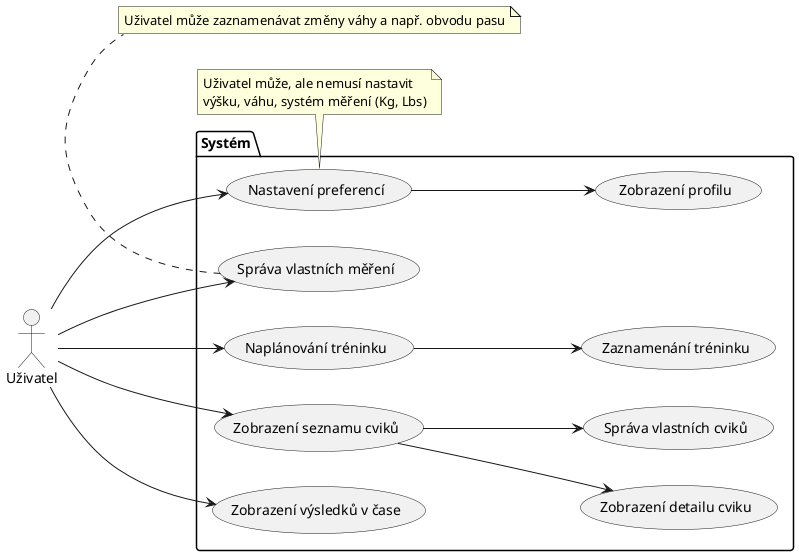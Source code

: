 @startuml
'https://plantuml.com/use-case-diagram
left to right direction

actor Uživatel as User

package Systém {
    (Naplánování tréninku) as (Plan)
    (Zaznamenání tréninku) as (Record)
    (Zobrazení seznamu cviků) as (ShowExercise)
    (Zobrazení detailu cviku) as (ShowDetail)
    (Zobrazení výsledků v čase) as (ShowHistory)
    (Nastavení preferencí) as (Onboarding)
    (Správa vlastních cviků) as (CustomExercise)
    (Správa vlastních měření) as (Measure)
    (Zobrazení profilu) as (Profile)
}

User --> (Onboarding)
User --> (Plan)
User --> (ShowExercise)
User --> (ShowHistory)
User --> (Measure)
(ShowExercise) --> (ShowDetail)
(ShowExercise) --> (CustomExercise)
(Plan) --> (Record)
(Onboarding) --> (Profile)

note bottom of (Onboarding)
    Uživatel může, ale nemusí nastavit
    výšku, váhu, systém měření (Kg, Lbs)
endnote

note bottom of (Measure)
    Uživatel může zaznamenávat změny váhy a např. obvodu pasu
endnote
@enduml